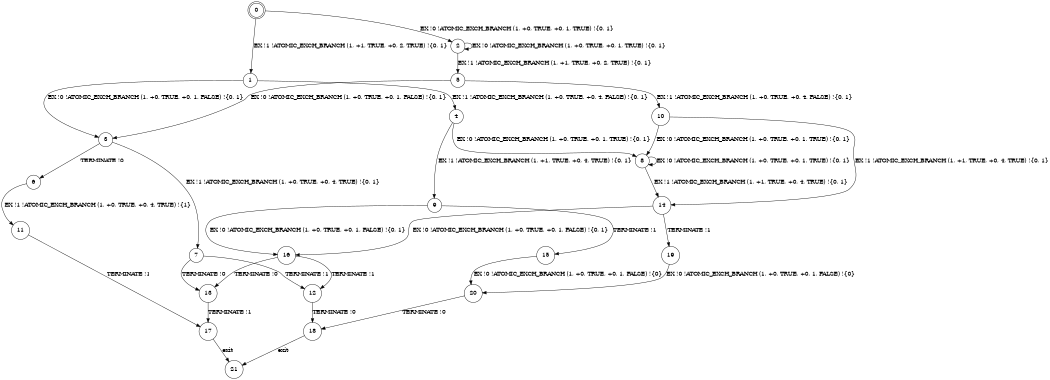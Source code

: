 digraph BCG {
size = "7, 10.5";
center = TRUE;
node [shape = circle];
0 [peripheries = 2];
0 -> 1 [label = "EX !1 !ATOMIC_EXCH_BRANCH (1, +1, TRUE, +0, 2, TRUE) !{0, 1}"];
0 -> 2 [label = "EX !0 !ATOMIC_EXCH_BRANCH (1, +0, TRUE, +0, 1, TRUE) !{0, 1}"];
1 -> 3 [label = "EX !0 !ATOMIC_EXCH_BRANCH (1, +0, TRUE, +0, 1, FALSE) !{0, 1}"];
1 -> 4 [label = "EX !1 !ATOMIC_EXCH_BRANCH (1, +0, TRUE, +0, 4, FALSE) !{0, 1}"];
2 -> 5 [label = "EX !1 !ATOMIC_EXCH_BRANCH (1, +1, TRUE, +0, 2, TRUE) !{0, 1}"];
2 -> 2 [label = "EX !0 !ATOMIC_EXCH_BRANCH (1, +0, TRUE, +0, 1, TRUE) !{0, 1}"];
3 -> 6 [label = "TERMINATE !0"];
3 -> 7 [label = "EX !1 !ATOMIC_EXCH_BRANCH (1, +0, TRUE, +0, 4, TRUE) !{0, 1}"];
4 -> 8 [label = "EX !0 !ATOMIC_EXCH_BRANCH (1, +0, TRUE, +0, 1, TRUE) !{0, 1}"];
4 -> 9 [label = "EX !1 !ATOMIC_EXCH_BRANCH (1, +1, TRUE, +0, 4, TRUE) !{0, 1}"];
5 -> 10 [label = "EX !1 !ATOMIC_EXCH_BRANCH (1, +0, TRUE, +0, 4, FALSE) !{0, 1}"];
5 -> 3 [label = "EX !0 !ATOMIC_EXCH_BRANCH (1, +0, TRUE, +0, 1, FALSE) !{0, 1}"];
6 -> 11 [label = "EX !1 !ATOMIC_EXCH_BRANCH (1, +0, TRUE, +0, 4, TRUE) !{1}"];
7 -> 12 [label = "TERMINATE !1"];
7 -> 13 [label = "TERMINATE !0"];
8 -> 14 [label = "EX !1 !ATOMIC_EXCH_BRANCH (1, +1, TRUE, +0, 4, TRUE) !{0, 1}"];
8 -> 8 [label = "EX !0 !ATOMIC_EXCH_BRANCH (1, +0, TRUE, +0, 1, TRUE) !{0, 1}"];
9 -> 15 [label = "TERMINATE !1"];
9 -> 16 [label = "EX !0 !ATOMIC_EXCH_BRANCH (1, +0, TRUE, +0, 1, FALSE) !{0, 1}"];
10 -> 14 [label = "EX !1 !ATOMIC_EXCH_BRANCH (1, +1, TRUE, +0, 4, TRUE) !{0, 1}"];
10 -> 8 [label = "EX !0 !ATOMIC_EXCH_BRANCH (1, +0, TRUE, +0, 1, TRUE) !{0, 1}"];
11 -> 17 [label = "TERMINATE !1"];
12 -> 18 [label = "TERMINATE !0"];
13 -> 17 [label = "TERMINATE !1"];
14 -> 19 [label = "TERMINATE !1"];
14 -> 16 [label = "EX !0 !ATOMIC_EXCH_BRANCH (1, +0, TRUE, +0, 1, FALSE) !{0, 1}"];
15 -> 20 [label = "EX !0 !ATOMIC_EXCH_BRANCH (1, +0, TRUE, +0, 1, FALSE) !{0}"];
16 -> 12 [label = "TERMINATE !1"];
16 -> 13 [label = "TERMINATE !0"];
17 -> 21 [label = "exit"];
18 -> 21 [label = "exit"];
19 -> 20 [label = "EX !0 !ATOMIC_EXCH_BRANCH (1, +0, TRUE, +0, 1, FALSE) !{0}"];
20 -> 18 [label = "TERMINATE !0"];
}

